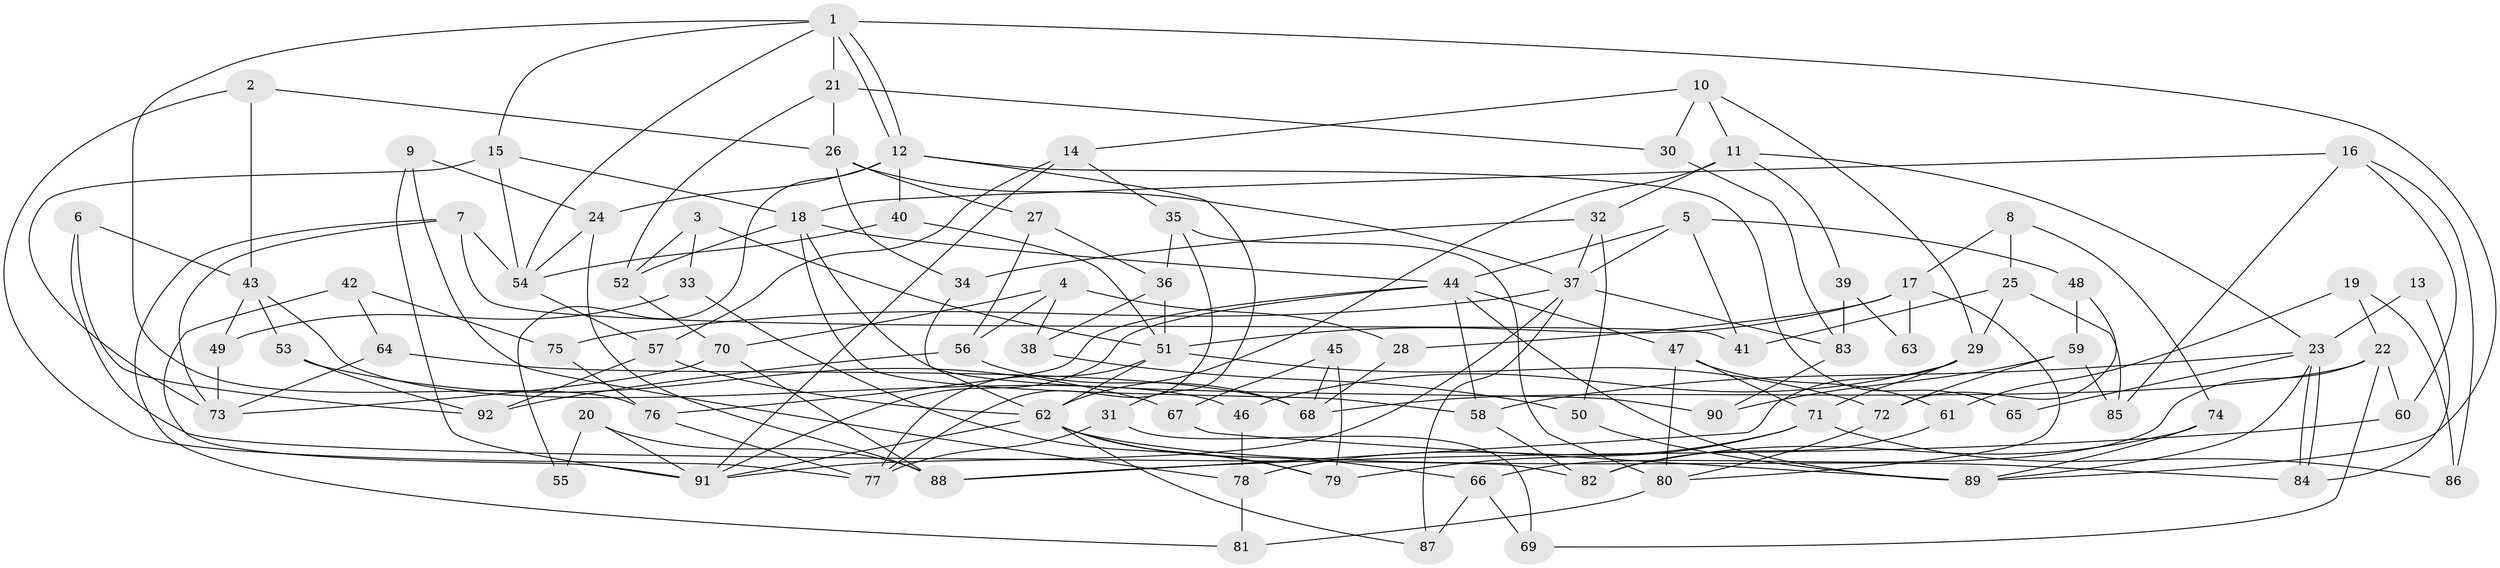 // coarse degree distribution, {3: 0.30434782608695654, 6: 0.06521739130434782, 4: 0.1956521739130435, 5: 0.2391304347826087, 11: 0.021739130434782608, 9: 0.06521739130434782, 7: 0.06521739130434782, 2: 0.021739130434782608, 8: 0.021739130434782608}
// Generated by graph-tools (version 1.1) at 2025/53/03/04/25 21:53:58]
// undirected, 92 vertices, 184 edges
graph export_dot {
graph [start="1"]
  node [color=gray90,style=filled];
  1;
  2;
  3;
  4;
  5;
  6;
  7;
  8;
  9;
  10;
  11;
  12;
  13;
  14;
  15;
  16;
  17;
  18;
  19;
  20;
  21;
  22;
  23;
  24;
  25;
  26;
  27;
  28;
  29;
  30;
  31;
  32;
  33;
  34;
  35;
  36;
  37;
  38;
  39;
  40;
  41;
  42;
  43;
  44;
  45;
  46;
  47;
  48;
  49;
  50;
  51;
  52;
  53;
  54;
  55;
  56;
  57;
  58;
  59;
  60;
  61;
  62;
  63;
  64;
  65;
  66;
  67;
  68;
  69;
  70;
  71;
  72;
  73;
  74;
  75;
  76;
  77;
  78;
  79;
  80;
  81;
  82;
  83;
  84;
  85;
  86;
  87;
  88;
  89;
  90;
  91;
  92;
  1 -- 54;
  1 -- 12;
  1 -- 12;
  1 -- 15;
  1 -- 21;
  1 -- 76;
  1 -- 89;
  2 -- 43;
  2 -- 77;
  2 -- 26;
  3 -- 52;
  3 -- 33;
  3 -- 51;
  4 -- 56;
  4 -- 70;
  4 -- 28;
  4 -- 38;
  5 -- 37;
  5 -- 44;
  5 -- 41;
  5 -- 48;
  6 -- 92;
  6 -- 82;
  6 -- 43;
  7 -- 41;
  7 -- 54;
  7 -- 73;
  7 -- 81;
  8 -- 17;
  8 -- 25;
  8 -- 74;
  9 -- 91;
  9 -- 78;
  9 -- 24;
  10 -- 30;
  10 -- 14;
  10 -- 11;
  10 -- 29;
  11 -- 62;
  11 -- 23;
  11 -- 32;
  11 -- 39;
  12 -- 40;
  12 -- 24;
  12 -- 31;
  12 -- 55;
  12 -- 65;
  13 -- 84;
  13 -- 23;
  14 -- 35;
  14 -- 57;
  14 -- 91;
  15 -- 18;
  15 -- 54;
  15 -- 73;
  16 -- 18;
  16 -- 60;
  16 -- 85;
  16 -- 86;
  17 -- 28;
  17 -- 51;
  17 -- 63;
  17 -- 80;
  18 -- 58;
  18 -- 44;
  18 -- 52;
  18 -- 90;
  19 -- 22;
  19 -- 61;
  19 -- 86;
  20 -- 88;
  20 -- 91;
  20 -- 55;
  21 -- 26;
  21 -- 30;
  21 -- 52;
  22 -- 66;
  22 -- 69;
  22 -- 60;
  22 -- 68;
  23 -- 84;
  23 -- 84;
  23 -- 58;
  23 -- 65;
  23 -- 89;
  24 -- 54;
  24 -- 88;
  25 -- 29;
  25 -- 85;
  25 -- 41;
  26 -- 37;
  26 -- 27;
  26 -- 34;
  27 -- 36;
  27 -- 56;
  28 -- 68;
  29 -- 88;
  29 -- 46;
  29 -- 71;
  30 -- 83;
  31 -- 77;
  31 -- 69;
  32 -- 50;
  32 -- 34;
  32 -- 37;
  33 -- 49;
  33 -- 79;
  34 -- 62;
  35 -- 77;
  35 -- 80;
  35 -- 36;
  36 -- 51;
  36 -- 38;
  37 -- 91;
  37 -- 75;
  37 -- 83;
  37 -- 87;
  38 -- 50;
  39 -- 83;
  39 -- 63;
  40 -- 54;
  40 -- 51;
  42 -- 75;
  42 -- 64;
  42 -- 91;
  43 -- 46;
  43 -- 49;
  43 -- 53;
  44 -- 91;
  44 -- 89;
  44 -- 47;
  44 -- 58;
  44 -- 76;
  45 -- 79;
  45 -- 67;
  45 -- 68;
  46 -- 78;
  47 -- 71;
  47 -- 61;
  47 -- 80;
  48 -- 72;
  48 -- 59;
  49 -- 73;
  50 -- 89;
  51 -- 62;
  51 -- 72;
  51 -- 77;
  52 -- 70;
  53 -- 92;
  53 -- 67;
  54 -- 57;
  56 -- 68;
  56 -- 92;
  57 -- 62;
  57 -- 92;
  58 -- 82;
  59 -- 72;
  59 -- 85;
  59 -- 90;
  60 -- 88;
  61 -- 82;
  62 -- 91;
  62 -- 66;
  62 -- 79;
  62 -- 84;
  62 -- 87;
  64 -- 73;
  64 -- 68;
  66 -- 87;
  66 -- 69;
  67 -- 89;
  70 -- 73;
  70 -- 88;
  71 -- 86;
  71 -- 78;
  71 -- 79;
  72 -- 80;
  74 -- 89;
  74 -- 82;
  75 -- 76;
  76 -- 77;
  78 -- 81;
  80 -- 81;
  83 -- 90;
}
